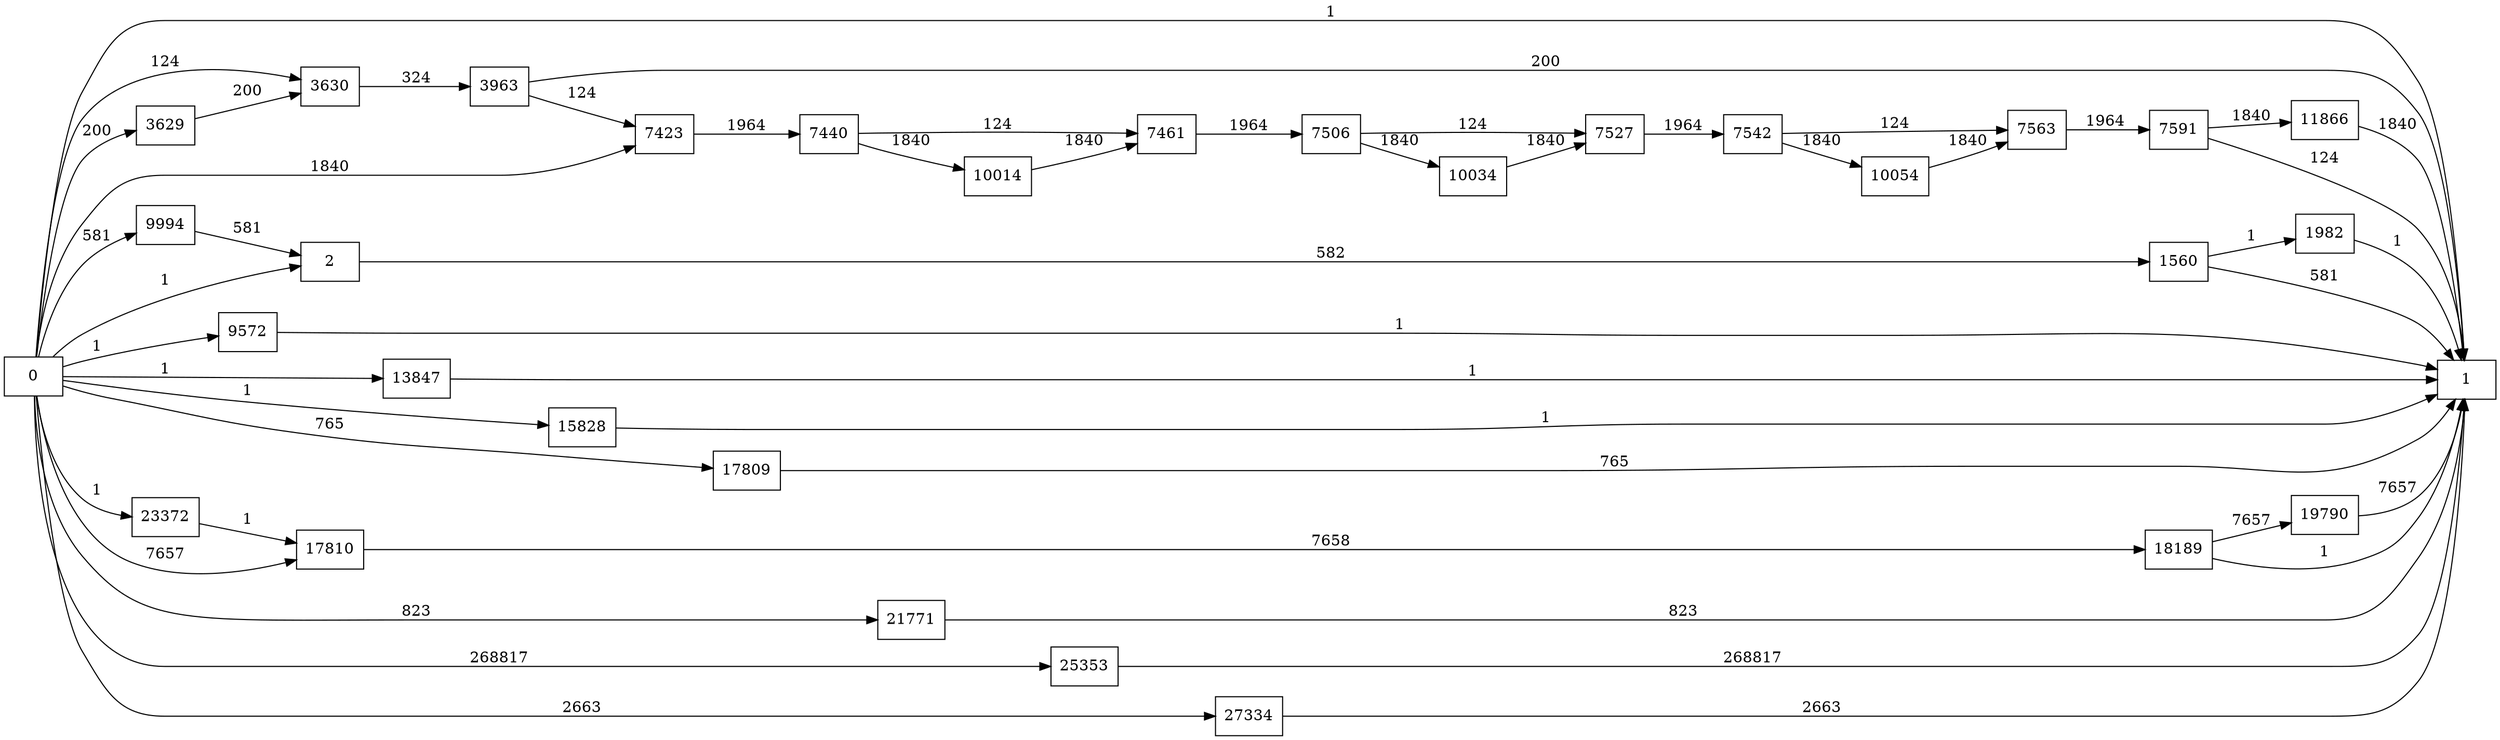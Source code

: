 digraph {
	graph [rankdir=LR]
	node [shape=rectangle]
	2 -> 1560 [label=582]
	1560 -> 1 [label=581]
	1560 -> 1982 [label=1]
	1982 -> 1 [label=1]
	3629 -> 3630 [label=200]
	3630 -> 3963 [label=324]
	3963 -> 1 [label=200]
	3963 -> 7423 [label=124]
	7423 -> 7440 [label=1964]
	7440 -> 7461 [label=124]
	7440 -> 10014 [label=1840]
	7461 -> 7506 [label=1964]
	7506 -> 7527 [label=124]
	7506 -> 10034 [label=1840]
	7527 -> 7542 [label=1964]
	7542 -> 7563 [label=124]
	7542 -> 10054 [label=1840]
	7563 -> 7591 [label=1964]
	7591 -> 1 [label=124]
	7591 -> 11866 [label=1840]
	9572 -> 1 [label=1]
	9994 -> 2 [label=581]
	10014 -> 7461 [label=1840]
	10034 -> 7527 [label=1840]
	10054 -> 7563 [label=1840]
	11866 -> 1 [label=1840]
	13847 -> 1 [label=1]
	15828 -> 1 [label=1]
	17809 -> 1 [label=765]
	17810 -> 18189 [label=7658]
	18189 -> 1 [label=1]
	18189 -> 19790 [label=7657]
	19790 -> 1 [label=7657]
	21771 -> 1 [label=823]
	23372 -> 17810 [label=1]
	25353 -> 1 [label=268817]
	27334 -> 1 [label=2663]
	0 -> 2 [label=1]
	0 -> 3630 [label=124]
	0 -> 7423 [label=1840]
	0 -> 17810 [label=7657]
	0 -> 3629 [label=200]
	0 -> 1 [label=1]
	0 -> 9572 [label=1]
	0 -> 9994 [label=581]
	0 -> 13847 [label=1]
	0 -> 15828 [label=1]
	0 -> 17809 [label=765]
	0 -> 21771 [label=823]
	0 -> 23372 [label=1]
	0 -> 25353 [label=268817]
	0 -> 27334 [label=2663]
}
